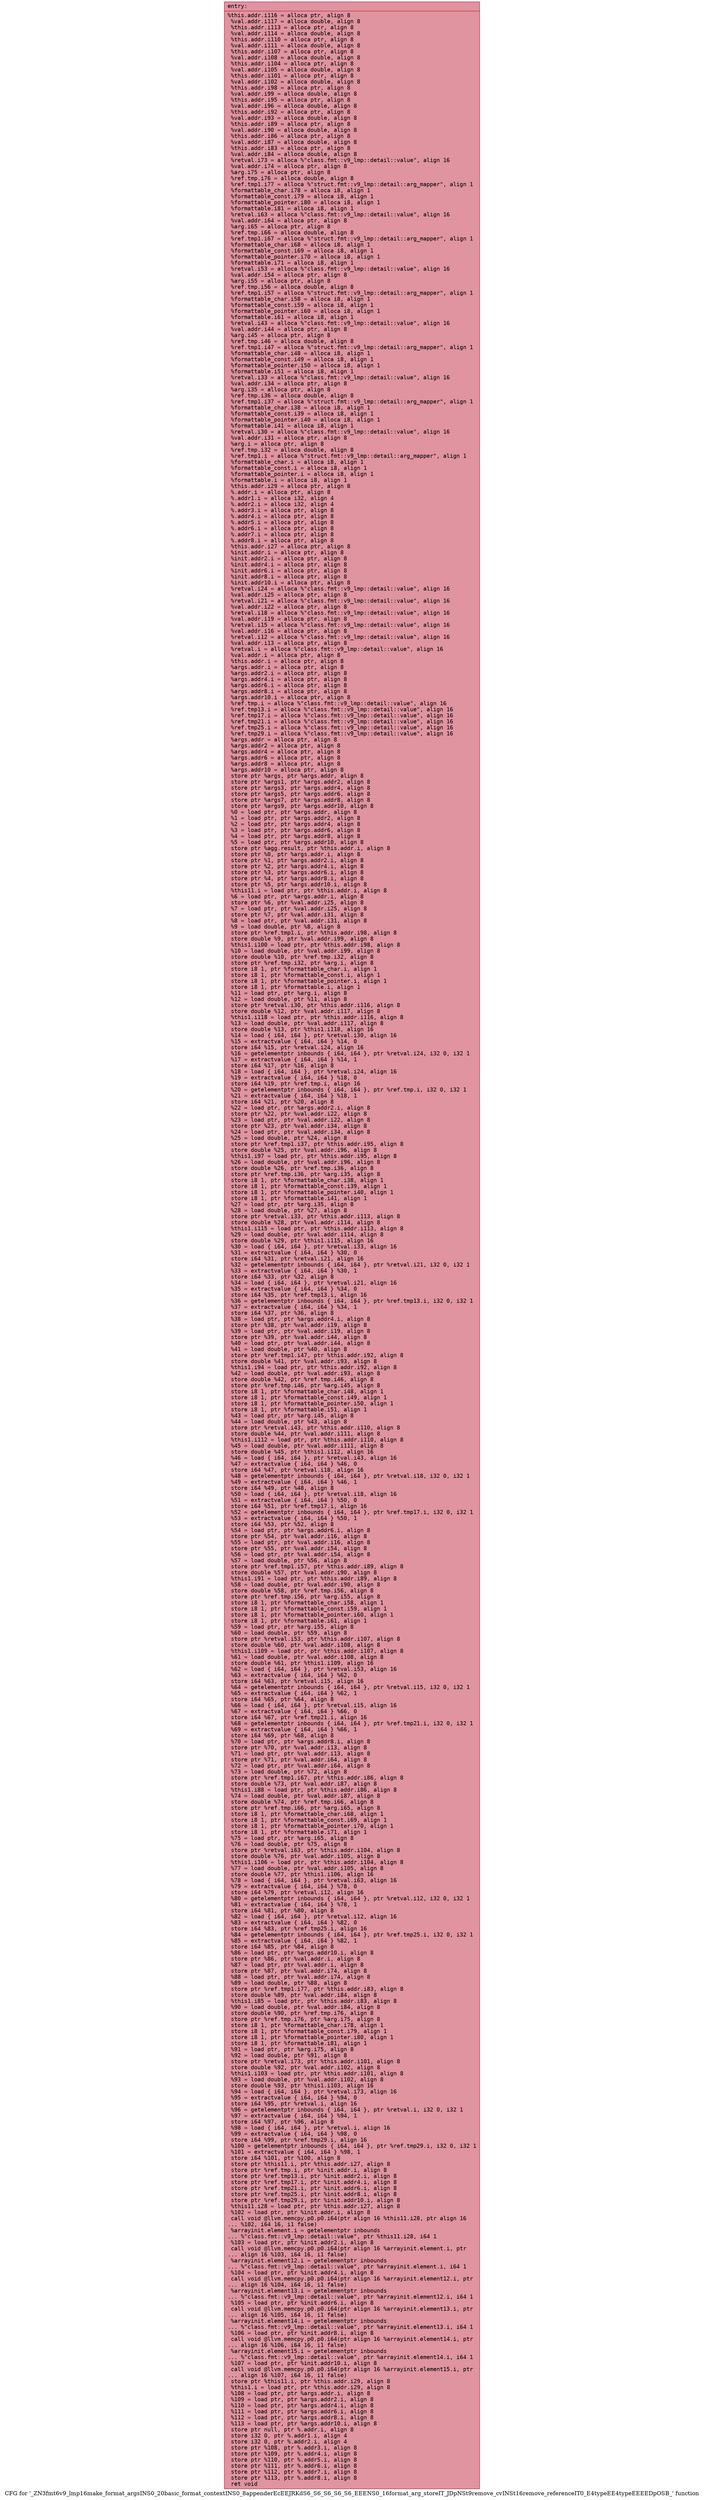 digraph "CFG for '_ZN3fmt6v9_lmp16make_format_argsINS0_20basic_format_contextINS0_8appenderEcEEJRKdS6_S6_S6_S6_S6_EEENS0_16format_arg_storeIT_JDpNSt9remove_cvINSt16remove_referenceIT0_E4typeEE4typeEEEEDpOSB_' function" {
	label="CFG for '_ZN3fmt6v9_lmp16make_format_argsINS0_20basic_format_contextINS0_8appenderEcEEJRKdS6_S6_S6_S6_S6_EEENS0_16format_arg_storeIT_JDpNSt9remove_cvINSt16remove_referenceIT0_E4typeEE4typeEEEEDpOSB_' function";

	Node0x555def94a4d0 [shape=record,color="#b70d28ff", style=filled, fillcolor="#b70d2870" fontname="Courier",label="{entry:\l|  %this.addr.i116 = alloca ptr, align 8\l  %val.addr.i117 = alloca double, align 8\l  %this.addr.i113 = alloca ptr, align 8\l  %val.addr.i114 = alloca double, align 8\l  %this.addr.i110 = alloca ptr, align 8\l  %val.addr.i111 = alloca double, align 8\l  %this.addr.i107 = alloca ptr, align 8\l  %val.addr.i108 = alloca double, align 8\l  %this.addr.i104 = alloca ptr, align 8\l  %val.addr.i105 = alloca double, align 8\l  %this.addr.i101 = alloca ptr, align 8\l  %val.addr.i102 = alloca double, align 8\l  %this.addr.i98 = alloca ptr, align 8\l  %val.addr.i99 = alloca double, align 8\l  %this.addr.i95 = alloca ptr, align 8\l  %val.addr.i96 = alloca double, align 8\l  %this.addr.i92 = alloca ptr, align 8\l  %val.addr.i93 = alloca double, align 8\l  %this.addr.i89 = alloca ptr, align 8\l  %val.addr.i90 = alloca double, align 8\l  %this.addr.i86 = alloca ptr, align 8\l  %val.addr.i87 = alloca double, align 8\l  %this.addr.i83 = alloca ptr, align 8\l  %val.addr.i84 = alloca double, align 8\l  %retval.i73 = alloca %\"class.fmt::v9_lmp::detail::value\", align 16\l  %val.addr.i74 = alloca ptr, align 8\l  %arg.i75 = alloca ptr, align 8\l  %ref.tmp.i76 = alloca double, align 8\l  %ref.tmp1.i77 = alloca %\"struct.fmt::v9_lmp::detail::arg_mapper\", align 1\l  %formattable_char.i78 = alloca i8, align 1\l  %formattable_const.i79 = alloca i8, align 1\l  %formattable_pointer.i80 = alloca i8, align 1\l  %formattable.i81 = alloca i8, align 1\l  %retval.i63 = alloca %\"class.fmt::v9_lmp::detail::value\", align 16\l  %val.addr.i64 = alloca ptr, align 8\l  %arg.i65 = alloca ptr, align 8\l  %ref.tmp.i66 = alloca double, align 8\l  %ref.tmp1.i67 = alloca %\"struct.fmt::v9_lmp::detail::arg_mapper\", align 1\l  %formattable_char.i68 = alloca i8, align 1\l  %formattable_const.i69 = alloca i8, align 1\l  %formattable_pointer.i70 = alloca i8, align 1\l  %formattable.i71 = alloca i8, align 1\l  %retval.i53 = alloca %\"class.fmt::v9_lmp::detail::value\", align 16\l  %val.addr.i54 = alloca ptr, align 8\l  %arg.i55 = alloca ptr, align 8\l  %ref.tmp.i56 = alloca double, align 8\l  %ref.tmp1.i57 = alloca %\"struct.fmt::v9_lmp::detail::arg_mapper\", align 1\l  %formattable_char.i58 = alloca i8, align 1\l  %formattable_const.i59 = alloca i8, align 1\l  %formattable_pointer.i60 = alloca i8, align 1\l  %formattable.i61 = alloca i8, align 1\l  %retval.i43 = alloca %\"class.fmt::v9_lmp::detail::value\", align 16\l  %val.addr.i44 = alloca ptr, align 8\l  %arg.i45 = alloca ptr, align 8\l  %ref.tmp.i46 = alloca double, align 8\l  %ref.tmp1.i47 = alloca %\"struct.fmt::v9_lmp::detail::arg_mapper\", align 1\l  %formattable_char.i48 = alloca i8, align 1\l  %formattable_const.i49 = alloca i8, align 1\l  %formattable_pointer.i50 = alloca i8, align 1\l  %formattable.i51 = alloca i8, align 1\l  %retval.i33 = alloca %\"class.fmt::v9_lmp::detail::value\", align 16\l  %val.addr.i34 = alloca ptr, align 8\l  %arg.i35 = alloca ptr, align 8\l  %ref.tmp.i36 = alloca double, align 8\l  %ref.tmp1.i37 = alloca %\"struct.fmt::v9_lmp::detail::arg_mapper\", align 1\l  %formattable_char.i38 = alloca i8, align 1\l  %formattable_const.i39 = alloca i8, align 1\l  %formattable_pointer.i40 = alloca i8, align 1\l  %formattable.i41 = alloca i8, align 1\l  %retval.i30 = alloca %\"class.fmt::v9_lmp::detail::value\", align 16\l  %val.addr.i31 = alloca ptr, align 8\l  %arg.i = alloca ptr, align 8\l  %ref.tmp.i32 = alloca double, align 8\l  %ref.tmp1.i = alloca %\"struct.fmt::v9_lmp::detail::arg_mapper\", align 1\l  %formattable_char.i = alloca i8, align 1\l  %formattable_const.i = alloca i8, align 1\l  %formattable_pointer.i = alloca i8, align 1\l  %formattable.i = alloca i8, align 1\l  %this.addr.i29 = alloca ptr, align 8\l  %.addr.i = alloca ptr, align 8\l  %.addr1.i = alloca i32, align 4\l  %.addr2.i = alloca i32, align 4\l  %.addr3.i = alloca ptr, align 8\l  %.addr4.i = alloca ptr, align 8\l  %.addr5.i = alloca ptr, align 8\l  %.addr6.i = alloca ptr, align 8\l  %.addr7.i = alloca ptr, align 8\l  %.addr8.i = alloca ptr, align 8\l  %this.addr.i27 = alloca ptr, align 8\l  %init.addr.i = alloca ptr, align 8\l  %init.addr2.i = alloca ptr, align 8\l  %init.addr4.i = alloca ptr, align 8\l  %init.addr6.i = alloca ptr, align 8\l  %init.addr8.i = alloca ptr, align 8\l  %init.addr10.i = alloca ptr, align 8\l  %retval.i24 = alloca %\"class.fmt::v9_lmp::detail::value\", align 16\l  %val.addr.i25 = alloca ptr, align 8\l  %retval.i21 = alloca %\"class.fmt::v9_lmp::detail::value\", align 16\l  %val.addr.i22 = alloca ptr, align 8\l  %retval.i18 = alloca %\"class.fmt::v9_lmp::detail::value\", align 16\l  %val.addr.i19 = alloca ptr, align 8\l  %retval.i15 = alloca %\"class.fmt::v9_lmp::detail::value\", align 16\l  %val.addr.i16 = alloca ptr, align 8\l  %retval.i12 = alloca %\"class.fmt::v9_lmp::detail::value\", align 16\l  %val.addr.i13 = alloca ptr, align 8\l  %retval.i = alloca %\"class.fmt::v9_lmp::detail::value\", align 16\l  %val.addr.i = alloca ptr, align 8\l  %this.addr.i = alloca ptr, align 8\l  %args.addr.i = alloca ptr, align 8\l  %args.addr2.i = alloca ptr, align 8\l  %args.addr4.i = alloca ptr, align 8\l  %args.addr6.i = alloca ptr, align 8\l  %args.addr8.i = alloca ptr, align 8\l  %args.addr10.i = alloca ptr, align 8\l  %ref.tmp.i = alloca %\"class.fmt::v9_lmp::detail::value\", align 16\l  %ref.tmp13.i = alloca %\"class.fmt::v9_lmp::detail::value\", align 16\l  %ref.tmp17.i = alloca %\"class.fmt::v9_lmp::detail::value\", align 16\l  %ref.tmp21.i = alloca %\"class.fmt::v9_lmp::detail::value\", align 16\l  %ref.tmp25.i = alloca %\"class.fmt::v9_lmp::detail::value\", align 16\l  %ref.tmp29.i = alloca %\"class.fmt::v9_lmp::detail::value\", align 16\l  %args.addr = alloca ptr, align 8\l  %args.addr2 = alloca ptr, align 8\l  %args.addr4 = alloca ptr, align 8\l  %args.addr6 = alloca ptr, align 8\l  %args.addr8 = alloca ptr, align 8\l  %args.addr10 = alloca ptr, align 8\l  store ptr %args, ptr %args.addr, align 8\l  store ptr %args1, ptr %args.addr2, align 8\l  store ptr %args3, ptr %args.addr4, align 8\l  store ptr %args5, ptr %args.addr6, align 8\l  store ptr %args7, ptr %args.addr8, align 8\l  store ptr %args9, ptr %args.addr10, align 8\l  %0 = load ptr, ptr %args.addr, align 8\l  %1 = load ptr, ptr %args.addr2, align 8\l  %2 = load ptr, ptr %args.addr4, align 8\l  %3 = load ptr, ptr %args.addr6, align 8\l  %4 = load ptr, ptr %args.addr8, align 8\l  %5 = load ptr, ptr %args.addr10, align 8\l  store ptr %agg.result, ptr %this.addr.i, align 8\l  store ptr %0, ptr %args.addr.i, align 8\l  store ptr %1, ptr %args.addr2.i, align 8\l  store ptr %2, ptr %args.addr4.i, align 8\l  store ptr %3, ptr %args.addr6.i, align 8\l  store ptr %4, ptr %args.addr8.i, align 8\l  store ptr %5, ptr %args.addr10.i, align 8\l  %this11.i = load ptr, ptr %this.addr.i, align 8\l  %6 = load ptr, ptr %args.addr.i, align 8\l  store ptr %6, ptr %val.addr.i25, align 8\l  %7 = load ptr, ptr %val.addr.i25, align 8\l  store ptr %7, ptr %val.addr.i31, align 8\l  %8 = load ptr, ptr %val.addr.i31, align 8\l  %9 = load double, ptr %8, align 8\l  store ptr %ref.tmp1.i, ptr %this.addr.i98, align 8\l  store double %9, ptr %val.addr.i99, align 8\l  %this1.i100 = load ptr, ptr %this.addr.i98, align 8\l  %10 = load double, ptr %val.addr.i99, align 8\l  store double %10, ptr %ref.tmp.i32, align 8\l  store ptr %ref.tmp.i32, ptr %arg.i, align 8\l  store i8 1, ptr %formattable_char.i, align 1\l  store i8 1, ptr %formattable_const.i, align 1\l  store i8 1, ptr %formattable_pointer.i, align 1\l  store i8 1, ptr %formattable.i, align 1\l  %11 = load ptr, ptr %arg.i, align 8\l  %12 = load double, ptr %11, align 8\l  store ptr %retval.i30, ptr %this.addr.i116, align 8\l  store double %12, ptr %val.addr.i117, align 8\l  %this1.i118 = load ptr, ptr %this.addr.i116, align 8\l  %13 = load double, ptr %val.addr.i117, align 8\l  store double %13, ptr %this1.i118, align 16\l  %14 = load \{ i64, i64 \}, ptr %retval.i30, align 16\l  %15 = extractvalue \{ i64, i64 \} %14, 0\l  store i64 %15, ptr %retval.i24, align 16\l  %16 = getelementptr inbounds \{ i64, i64 \}, ptr %retval.i24, i32 0, i32 1\l  %17 = extractvalue \{ i64, i64 \} %14, 1\l  store i64 %17, ptr %16, align 8\l  %18 = load \{ i64, i64 \}, ptr %retval.i24, align 16\l  %19 = extractvalue \{ i64, i64 \} %18, 0\l  store i64 %19, ptr %ref.tmp.i, align 16\l  %20 = getelementptr inbounds \{ i64, i64 \}, ptr %ref.tmp.i, i32 0, i32 1\l  %21 = extractvalue \{ i64, i64 \} %18, 1\l  store i64 %21, ptr %20, align 8\l  %22 = load ptr, ptr %args.addr2.i, align 8\l  store ptr %22, ptr %val.addr.i22, align 8\l  %23 = load ptr, ptr %val.addr.i22, align 8\l  store ptr %23, ptr %val.addr.i34, align 8\l  %24 = load ptr, ptr %val.addr.i34, align 8\l  %25 = load double, ptr %24, align 8\l  store ptr %ref.tmp1.i37, ptr %this.addr.i95, align 8\l  store double %25, ptr %val.addr.i96, align 8\l  %this1.i97 = load ptr, ptr %this.addr.i95, align 8\l  %26 = load double, ptr %val.addr.i96, align 8\l  store double %26, ptr %ref.tmp.i36, align 8\l  store ptr %ref.tmp.i36, ptr %arg.i35, align 8\l  store i8 1, ptr %formattable_char.i38, align 1\l  store i8 1, ptr %formattable_const.i39, align 1\l  store i8 1, ptr %formattable_pointer.i40, align 1\l  store i8 1, ptr %formattable.i41, align 1\l  %27 = load ptr, ptr %arg.i35, align 8\l  %28 = load double, ptr %27, align 8\l  store ptr %retval.i33, ptr %this.addr.i113, align 8\l  store double %28, ptr %val.addr.i114, align 8\l  %this1.i115 = load ptr, ptr %this.addr.i113, align 8\l  %29 = load double, ptr %val.addr.i114, align 8\l  store double %29, ptr %this1.i115, align 16\l  %30 = load \{ i64, i64 \}, ptr %retval.i33, align 16\l  %31 = extractvalue \{ i64, i64 \} %30, 0\l  store i64 %31, ptr %retval.i21, align 16\l  %32 = getelementptr inbounds \{ i64, i64 \}, ptr %retval.i21, i32 0, i32 1\l  %33 = extractvalue \{ i64, i64 \} %30, 1\l  store i64 %33, ptr %32, align 8\l  %34 = load \{ i64, i64 \}, ptr %retval.i21, align 16\l  %35 = extractvalue \{ i64, i64 \} %34, 0\l  store i64 %35, ptr %ref.tmp13.i, align 16\l  %36 = getelementptr inbounds \{ i64, i64 \}, ptr %ref.tmp13.i, i32 0, i32 1\l  %37 = extractvalue \{ i64, i64 \} %34, 1\l  store i64 %37, ptr %36, align 8\l  %38 = load ptr, ptr %args.addr4.i, align 8\l  store ptr %38, ptr %val.addr.i19, align 8\l  %39 = load ptr, ptr %val.addr.i19, align 8\l  store ptr %39, ptr %val.addr.i44, align 8\l  %40 = load ptr, ptr %val.addr.i44, align 8\l  %41 = load double, ptr %40, align 8\l  store ptr %ref.tmp1.i47, ptr %this.addr.i92, align 8\l  store double %41, ptr %val.addr.i93, align 8\l  %this1.i94 = load ptr, ptr %this.addr.i92, align 8\l  %42 = load double, ptr %val.addr.i93, align 8\l  store double %42, ptr %ref.tmp.i46, align 8\l  store ptr %ref.tmp.i46, ptr %arg.i45, align 8\l  store i8 1, ptr %formattable_char.i48, align 1\l  store i8 1, ptr %formattable_const.i49, align 1\l  store i8 1, ptr %formattable_pointer.i50, align 1\l  store i8 1, ptr %formattable.i51, align 1\l  %43 = load ptr, ptr %arg.i45, align 8\l  %44 = load double, ptr %43, align 8\l  store ptr %retval.i43, ptr %this.addr.i110, align 8\l  store double %44, ptr %val.addr.i111, align 8\l  %this1.i112 = load ptr, ptr %this.addr.i110, align 8\l  %45 = load double, ptr %val.addr.i111, align 8\l  store double %45, ptr %this1.i112, align 16\l  %46 = load \{ i64, i64 \}, ptr %retval.i43, align 16\l  %47 = extractvalue \{ i64, i64 \} %46, 0\l  store i64 %47, ptr %retval.i18, align 16\l  %48 = getelementptr inbounds \{ i64, i64 \}, ptr %retval.i18, i32 0, i32 1\l  %49 = extractvalue \{ i64, i64 \} %46, 1\l  store i64 %49, ptr %48, align 8\l  %50 = load \{ i64, i64 \}, ptr %retval.i18, align 16\l  %51 = extractvalue \{ i64, i64 \} %50, 0\l  store i64 %51, ptr %ref.tmp17.i, align 16\l  %52 = getelementptr inbounds \{ i64, i64 \}, ptr %ref.tmp17.i, i32 0, i32 1\l  %53 = extractvalue \{ i64, i64 \} %50, 1\l  store i64 %53, ptr %52, align 8\l  %54 = load ptr, ptr %args.addr6.i, align 8\l  store ptr %54, ptr %val.addr.i16, align 8\l  %55 = load ptr, ptr %val.addr.i16, align 8\l  store ptr %55, ptr %val.addr.i54, align 8\l  %56 = load ptr, ptr %val.addr.i54, align 8\l  %57 = load double, ptr %56, align 8\l  store ptr %ref.tmp1.i57, ptr %this.addr.i89, align 8\l  store double %57, ptr %val.addr.i90, align 8\l  %this1.i91 = load ptr, ptr %this.addr.i89, align 8\l  %58 = load double, ptr %val.addr.i90, align 8\l  store double %58, ptr %ref.tmp.i56, align 8\l  store ptr %ref.tmp.i56, ptr %arg.i55, align 8\l  store i8 1, ptr %formattable_char.i58, align 1\l  store i8 1, ptr %formattable_const.i59, align 1\l  store i8 1, ptr %formattable_pointer.i60, align 1\l  store i8 1, ptr %formattable.i61, align 1\l  %59 = load ptr, ptr %arg.i55, align 8\l  %60 = load double, ptr %59, align 8\l  store ptr %retval.i53, ptr %this.addr.i107, align 8\l  store double %60, ptr %val.addr.i108, align 8\l  %this1.i109 = load ptr, ptr %this.addr.i107, align 8\l  %61 = load double, ptr %val.addr.i108, align 8\l  store double %61, ptr %this1.i109, align 16\l  %62 = load \{ i64, i64 \}, ptr %retval.i53, align 16\l  %63 = extractvalue \{ i64, i64 \} %62, 0\l  store i64 %63, ptr %retval.i15, align 16\l  %64 = getelementptr inbounds \{ i64, i64 \}, ptr %retval.i15, i32 0, i32 1\l  %65 = extractvalue \{ i64, i64 \} %62, 1\l  store i64 %65, ptr %64, align 8\l  %66 = load \{ i64, i64 \}, ptr %retval.i15, align 16\l  %67 = extractvalue \{ i64, i64 \} %66, 0\l  store i64 %67, ptr %ref.tmp21.i, align 16\l  %68 = getelementptr inbounds \{ i64, i64 \}, ptr %ref.tmp21.i, i32 0, i32 1\l  %69 = extractvalue \{ i64, i64 \} %66, 1\l  store i64 %69, ptr %68, align 8\l  %70 = load ptr, ptr %args.addr8.i, align 8\l  store ptr %70, ptr %val.addr.i13, align 8\l  %71 = load ptr, ptr %val.addr.i13, align 8\l  store ptr %71, ptr %val.addr.i64, align 8\l  %72 = load ptr, ptr %val.addr.i64, align 8\l  %73 = load double, ptr %72, align 8\l  store ptr %ref.tmp1.i67, ptr %this.addr.i86, align 8\l  store double %73, ptr %val.addr.i87, align 8\l  %this1.i88 = load ptr, ptr %this.addr.i86, align 8\l  %74 = load double, ptr %val.addr.i87, align 8\l  store double %74, ptr %ref.tmp.i66, align 8\l  store ptr %ref.tmp.i66, ptr %arg.i65, align 8\l  store i8 1, ptr %formattable_char.i68, align 1\l  store i8 1, ptr %formattable_const.i69, align 1\l  store i8 1, ptr %formattable_pointer.i70, align 1\l  store i8 1, ptr %formattable.i71, align 1\l  %75 = load ptr, ptr %arg.i65, align 8\l  %76 = load double, ptr %75, align 8\l  store ptr %retval.i63, ptr %this.addr.i104, align 8\l  store double %76, ptr %val.addr.i105, align 8\l  %this1.i106 = load ptr, ptr %this.addr.i104, align 8\l  %77 = load double, ptr %val.addr.i105, align 8\l  store double %77, ptr %this1.i106, align 16\l  %78 = load \{ i64, i64 \}, ptr %retval.i63, align 16\l  %79 = extractvalue \{ i64, i64 \} %78, 0\l  store i64 %79, ptr %retval.i12, align 16\l  %80 = getelementptr inbounds \{ i64, i64 \}, ptr %retval.i12, i32 0, i32 1\l  %81 = extractvalue \{ i64, i64 \} %78, 1\l  store i64 %81, ptr %80, align 8\l  %82 = load \{ i64, i64 \}, ptr %retval.i12, align 16\l  %83 = extractvalue \{ i64, i64 \} %82, 0\l  store i64 %83, ptr %ref.tmp25.i, align 16\l  %84 = getelementptr inbounds \{ i64, i64 \}, ptr %ref.tmp25.i, i32 0, i32 1\l  %85 = extractvalue \{ i64, i64 \} %82, 1\l  store i64 %85, ptr %84, align 8\l  %86 = load ptr, ptr %args.addr10.i, align 8\l  store ptr %86, ptr %val.addr.i, align 8\l  %87 = load ptr, ptr %val.addr.i, align 8\l  store ptr %87, ptr %val.addr.i74, align 8\l  %88 = load ptr, ptr %val.addr.i74, align 8\l  %89 = load double, ptr %88, align 8\l  store ptr %ref.tmp1.i77, ptr %this.addr.i83, align 8\l  store double %89, ptr %val.addr.i84, align 8\l  %this1.i85 = load ptr, ptr %this.addr.i83, align 8\l  %90 = load double, ptr %val.addr.i84, align 8\l  store double %90, ptr %ref.tmp.i76, align 8\l  store ptr %ref.tmp.i76, ptr %arg.i75, align 8\l  store i8 1, ptr %formattable_char.i78, align 1\l  store i8 1, ptr %formattable_const.i79, align 1\l  store i8 1, ptr %formattable_pointer.i80, align 1\l  store i8 1, ptr %formattable.i81, align 1\l  %91 = load ptr, ptr %arg.i75, align 8\l  %92 = load double, ptr %91, align 8\l  store ptr %retval.i73, ptr %this.addr.i101, align 8\l  store double %92, ptr %val.addr.i102, align 8\l  %this1.i103 = load ptr, ptr %this.addr.i101, align 8\l  %93 = load double, ptr %val.addr.i102, align 8\l  store double %93, ptr %this1.i103, align 16\l  %94 = load \{ i64, i64 \}, ptr %retval.i73, align 16\l  %95 = extractvalue \{ i64, i64 \} %94, 0\l  store i64 %95, ptr %retval.i, align 16\l  %96 = getelementptr inbounds \{ i64, i64 \}, ptr %retval.i, i32 0, i32 1\l  %97 = extractvalue \{ i64, i64 \} %94, 1\l  store i64 %97, ptr %96, align 8\l  %98 = load \{ i64, i64 \}, ptr %retval.i, align 16\l  %99 = extractvalue \{ i64, i64 \} %98, 0\l  store i64 %99, ptr %ref.tmp29.i, align 16\l  %100 = getelementptr inbounds \{ i64, i64 \}, ptr %ref.tmp29.i, i32 0, i32 1\l  %101 = extractvalue \{ i64, i64 \} %98, 1\l  store i64 %101, ptr %100, align 8\l  store ptr %this11.i, ptr %this.addr.i27, align 8\l  store ptr %ref.tmp.i, ptr %init.addr.i, align 8\l  store ptr %ref.tmp13.i, ptr %init.addr2.i, align 8\l  store ptr %ref.tmp17.i, ptr %init.addr4.i, align 8\l  store ptr %ref.tmp21.i, ptr %init.addr6.i, align 8\l  store ptr %ref.tmp25.i, ptr %init.addr8.i, align 8\l  store ptr %ref.tmp29.i, ptr %init.addr10.i, align 8\l  %this11.i28 = load ptr, ptr %this.addr.i27, align 8\l  %102 = load ptr, ptr %init.addr.i, align 8\l  call void @llvm.memcpy.p0.p0.i64(ptr align 16 %this11.i28, ptr align 16\l... %102, i64 16, i1 false)\l  %arrayinit.element.i = getelementptr inbounds\l... %\"class.fmt::v9_lmp::detail::value\", ptr %this11.i28, i64 1\l  %103 = load ptr, ptr %init.addr2.i, align 8\l  call void @llvm.memcpy.p0.p0.i64(ptr align 16 %arrayinit.element.i, ptr\l... align 16 %103, i64 16, i1 false)\l  %arrayinit.element12.i = getelementptr inbounds\l... %\"class.fmt::v9_lmp::detail::value\", ptr %arrayinit.element.i, i64 1\l  %104 = load ptr, ptr %init.addr4.i, align 8\l  call void @llvm.memcpy.p0.p0.i64(ptr align 16 %arrayinit.element12.i, ptr\l... align 16 %104, i64 16, i1 false)\l  %arrayinit.element13.i = getelementptr inbounds\l... %\"class.fmt::v9_lmp::detail::value\", ptr %arrayinit.element12.i, i64 1\l  %105 = load ptr, ptr %init.addr6.i, align 8\l  call void @llvm.memcpy.p0.p0.i64(ptr align 16 %arrayinit.element13.i, ptr\l... align 16 %105, i64 16, i1 false)\l  %arrayinit.element14.i = getelementptr inbounds\l... %\"class.fmt::v9_lmp::detail::value\", ptr %arrayinit.element13.i, i64 1\l  %106 = load ptr, ptr %init.addr8.i, align 8\l  call void @llvm.memcpy.p0.p0.i64(ptr align 16 %arrayinit.element14.i, ptr\l... align 16 %106, i64 16, i1 false)\l  %arrayinit.element15.i = getelementptr inbounds\l... %\"class.fmt::v9_lmp::detail::value\", ptr %arrayinit.element14.i, i64 1\l  %107 = load ptr, ptr %init.addr10.i, align 8\l  call void @llvm.memcpy.p0.p0.i64(ptr align 16 %arrayinit.element15.i, ptr\l... align 16 %107, i64 16, i1 false)\l  store ptr %this11.i, ptr %this.addr.i29, align 8\l  %this1.i = load ptr, ptr %this.addr.i29, align 8\l  %108 = load ptr, ptr %args.addr.i, align 8\l  %109 = load ptr, ptr %args.addr2.i, align 8\l  %110 = load ptr, ptr %args.addr4.i, align 8\l  %111 = load ptr, ptr %args.addr6.i, align 8\l  %112 = load ptr, ptr %args.addr8.i, align 8\l  %113 = load ptr, ptr %args.addr10.i, align 8\l  store ptr null, ptr %.addr.i, align 8\l  store i32 0, ptr %.addr1.i, align 4\l  store i32 0, ptr %.addr2.i, align 4\l  store ptr %108, ptr %.addr3.i, align 8\l  store ptr %109, ptr %.addr4.i, align 8\l  store ptr %110, ptr %.addr5.i, align 8\l  store ptr %111, ptr %.addr6.i, align 8\l  store ptr %112, ptr %.addr7.i, align 8\l  store ptr %113, ptr %.addr8.i, align 8\l  ret void\l}"];
}

